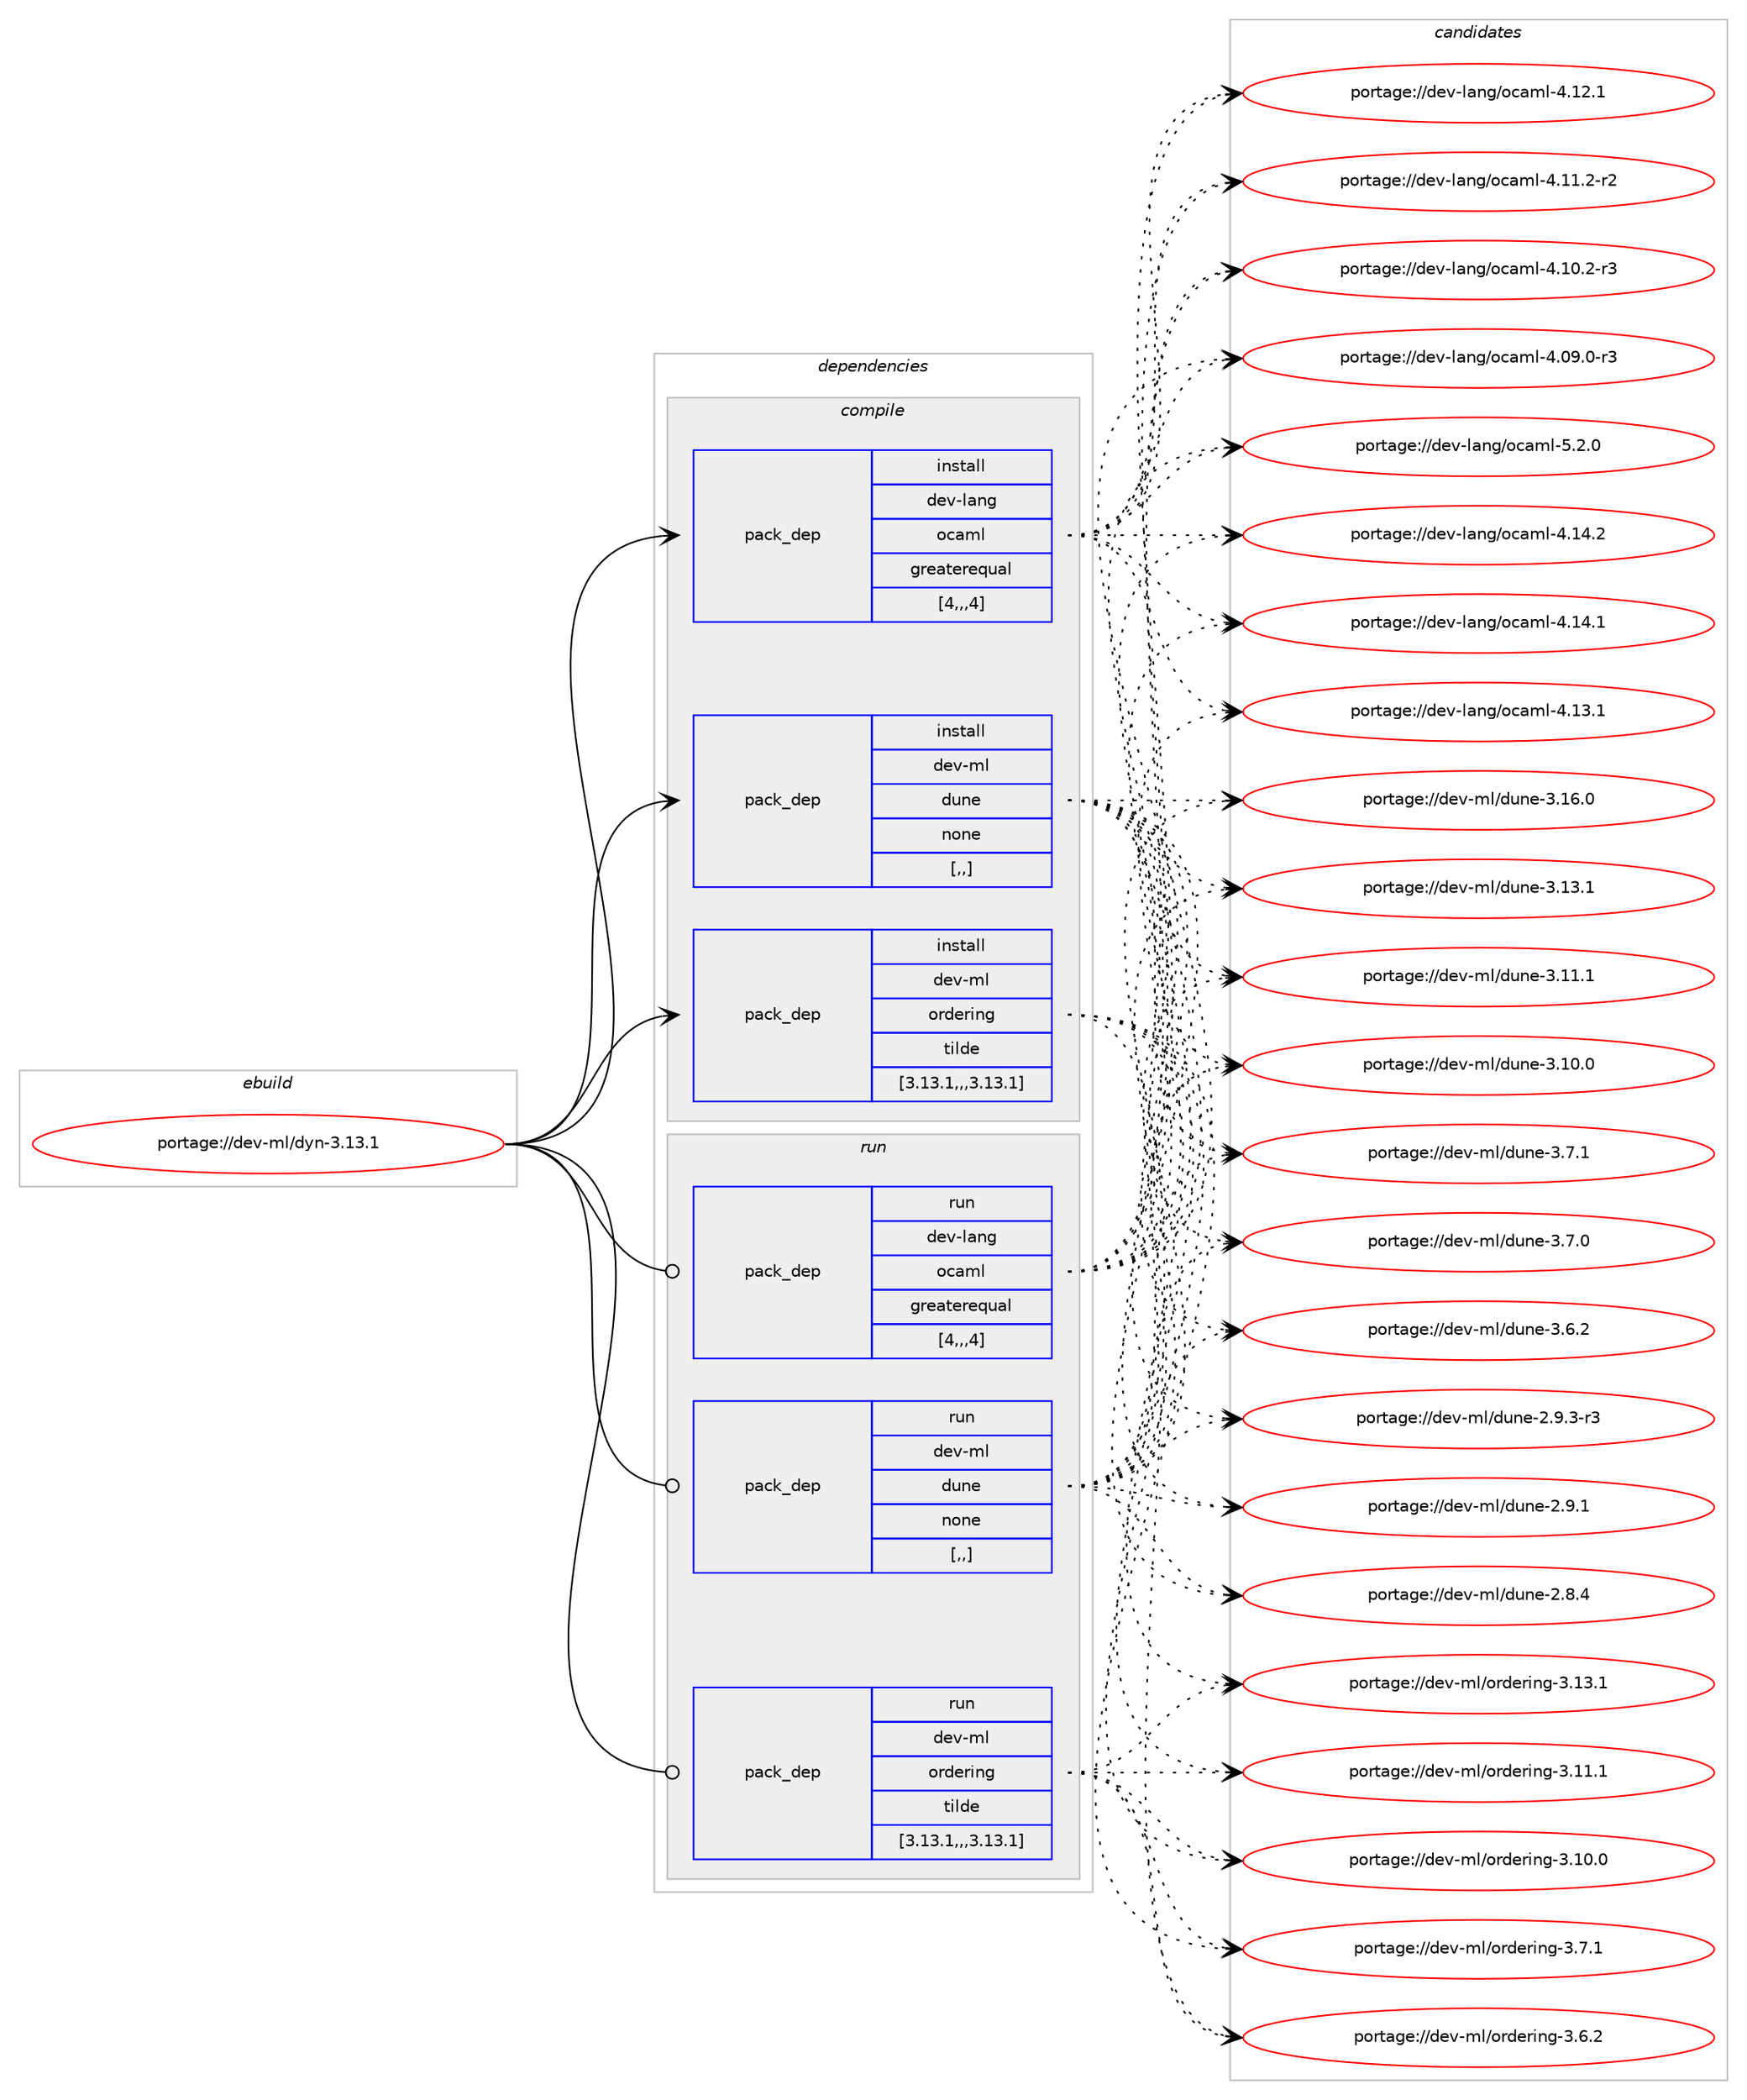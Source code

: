 digraph prolog {

# *************
# Graph options
# *************

newrank=true;
concentrate=true;
compound=true;
graph [rankdir=LR,fontname=Helvetica,fontsize=10,ranksep=1.5];#, ranksep=2.5, nodesep=0.2];
edge  [arrowhead=vee];
node  [fontname=Helvetica,fontsize=10];

# **********
# The ebuild
# **********

subgraph cluster_leftcol {
color=gray;
label=<<i>ebuild</i>>;
id [label="portage://dev-ml/dyn-3.13.1", color=red, width=4, href="../dev-ml/dyn-3.13.1.svg"];
}

# ****************
# The dependencies
# ****************

subgraph cluster_midcol {
color=gray;
label=<<i>dependencies</i>>;
subgraph cluster_compile {
fillcolor="#eeeeee";
style=filled;
label=<<i>compile</i>>;
subgraph pack88811 {
dependency119350 [label=<<TABLE BORDER="0" CELLBORDER="1" CELLSPACING="0" CELLPADDING="4" WIDTH="220"><TR><TD ROWSPAN="6" CELLPADDING="30">pack_dep</TD></TR><TR><TD WIDTH="110">install</TD></TR><TR><TD>dev-lang</TD></TR><TR><TD>ocaml</TD></TR><TR><TD>greaterequal</TD></TR><TR><TD>[4,,,4]</TD></TR></TABLE>>, shape=none, color=blue];
}
id:e -> dependency119350:w [weight=20,style="solid",arrowhead="vee"];
subgraph pack88812 {
dependency119351 [label=<<TABLE BORDER="0" CELLBORDER="1" CELLSPACING="0" CELLPADDING="4" WIDTH="220"><TR><TD ROWSPAN="6" CELLPADDING="30">pack_dep</TD></TR><TR><TD WIDTH="110">install</TD></TR><TR><TD>dev-ml</TD></TR><TR><TD>dune</TD></TR><TR><TD>none</TD></TR><TR><TD>[,,]</TD></TR></TABLE>>, shape=none, color=blue];
}
id:e -> dependency119351:w [weight=20,style="solid",arrowhead="vee"];
subgraph pack88813 {
dependency119352 [label=<<TABLE BORDER="0" CELLBORDER="1" CELLSPACING="0" CELLPADDING="4" WIDTH="220"><TR><TD ROWSPAN="6" CELLPADDING="30">pack_dep</TD></TR><TR><TD WIDTH="110">install</TD></TR><TR><TD>dev-ml</TD></TR><TR><TD>ordering</TD></TR><TR><TD>tilde</TD></TR><TR><TD>[3.13.1,,,3.13.1]</TD></TR></TABLE>>, shape=none, color=blue];
}
id:e -> dependency119352:w [weight=20,style="solid",arrowhead="vee"];
}
subgraph cluster_compileandrun {
fillcolor="#eeeeee";
style=filled;
label=<<i>compile and run</i>>;
}
subgraph cluster_run {
fillcolor="#eeeeee";
style=filled;
label=<<i>run</i>>;
subgraph pack88814 {
dependency119353 [label=<<TABLE BORDER="0" CELLBORDER="1" CELLSPACING="0" CELLPADDING="4" WIDTH="220"><TR><TD ROWSPAN="6" CELLPADDING="30">pack_dep</TD></TR><TR><TD WIDTH="110">run</TD></TR><TR><TD>dev-lang</TD></TR><TR><TD>ocaml</TD></TR><TR><TD>greaterequal</TD></TR><TR><TD>[4,,,4]</TD></TR></TABLE>>, shape=none, color=blue];
}
id:e -> dependency119353:w [weight=20,style="solid",arrowhead="odot"];
subgraph pack88815 {
dependency119354 [label=<<TABLE BORDER="0" CELLBORDER="1" CELLSPACING="0" CELLPADDING="4" WIDTH="220"><TR><TD ROWSPAN="6" CELLPADDING="30">pack_dep</TD></TR><TR><TD WIDTH="110">run</TD></TR><TR><TD>dev-ml</TD></TR><TR><TD>dune</TD></TR><TR><TD>none</TD></TR><TR><TD>[,,]</TD></TR></TABLE>>, shape=none, color=blue];
}
id:e -> dependency119354:w [weight=20,style="solid",arrowhead="odot"];
subgraph pack88816 {
dependency119355 [label=<<TABLE BORDER="0" CELLBORDER="1" CELLSPACING="0" CELLPADDING="4" WIDTH="220"><TR><TD ROWSPAN="6" CELLPADDING="30">pack_dep</TD></TR><TR><TD WIDTH="110">run</TD></TR><TR><TD>dev-ml</TD></TR><TR><TD>ordering</TD></TR><TR><TD>tilde</TD></TR><TR><TD>[3.13.1,,,3.13.1]</TD></TR></TABLE>>, shape=none, color=blue];
}
id:e -> dependency119355:w [weight=20,style="solid",arrowhead="odot"];
}
}

# **************
# The candidates
# **************

subgraph cluster_choices {
rank=same;
color=gray;
label=<<i>candidates</i>>;

subgraph choice88811 {
color=black;
nodesep=1;
choice1001011184510897110103471119997109108455346504648 [label="portage://dev-lang/ocaml-5.2.0", color=red, width=4,href="../dev-lang/ocaml-5.2.0.svg"];
choice100101118451089711010347111999710910845524649524650 [label="portage://dev-lang/ocaml-4.14.2", color=red, width=4,href="../dev-lang/ocaml-4.14.2.svg"];
choice100101118451089711010347111999710910845524649524649 [label="portage://dev-lang/ocaml-4.14.1", color=red, width=4,href="../dev-lang/ocaml-4.14.1.svg"];
choice100101118451089711010347111999710910845524649514649 [label="portage://dev-lang/ocaml-4.13.1", color=red, width=4,href="../dev-lang/ocaml-4.13.1.svg"];
choice100101118451089711010347111999710910845524649504649 [label="portage://dev-lang/ocaml-4.12.1", color=red, width=4,href="../dev-lang/ocaml-4.12.1.svg"];
choice1001011184510897110103471119997109108455246494946504511450 [label="portage://dev-lang/ocaml-4.11.2-r2", color=red, width=4,href="../dev-lang/ocaml-4.11.2-r2.svg"];
choice1001011184510897110103471119997109108455246494846504511451 [label="portage://dev-lang/ocaml-4.10.2-r3", color=red, width=4,href="../dev-lang/ocaml-4.10.2-r3.svg"];
choice1001011184510897110103471119997109108455246485746484511451 [label="portage://dev-lang/ocaml-4.09.0-r3", color=red, width=4,href="../dev-lang/ocaml-4.09.0-r3.svg"];
dependency119350:e -> choice1001011184510897110103471119997109108455346504648:w [style=dotted,weight="100"];
dependency119350:e -> choice100101118451089711010347111999710910845524649524650:w [style=dotted,weight="100"];
dependency119350:e -> choice100101118451089711010347111999710910845524649524649:w [style=dotted,weight="100"];
dependency119350:e -> choice100101118451089711010347111999710910845524649514649:w [style=dotted,weight="100"];
dependency119350:e -> choice100101118451089711010347111999710910845524649504649:w [style=dotted,weight="100"];
dependency119350:e -> choice1001011184510897110103471119997109108455246494946504511450:w [style=dotted,weight="100"];
dependency119350:e -> choice1001011184510897110103471119997109108455246494846504511451:w [style=dotted,weight="100"];
dependency119350:e -> choice1001011184510897110103471119997109108455246485746484511451:w [style=dotted,weight="100"];
}
subgraph choice88812 {
color=black;
nodesep=1;
choice100101118451091084710011711010145514649544648 [label="portage://dev-ml/dune-3.16.0", color=red, width=4,href="../dev-ml/dune-3.16.0.svg"];
choice100101118451091084710011711010145514649514649 [label="portage://dev-ml/dune-3.13.1", color=red, width=4,href="../dev-ml/dune-3.13.1.svg"];
choice100101118451091084710011711010145514649494649 [label="portage://dev-ml/dune-3.11.1", color=red, width=4,href="../dev-ml/dune-3.11.1.svg"];
choice100101118451091084710011711010145514649484648 [label="portage://dev-ml/dune-3.10.0", color=red, width=4,href="../dev-ml/dune-3.10.0.svg"];
choice1001011184510910847100117110101455146554649 [label="portage://dev-ml/dune-3.7.1", color=red, width=4,href="../dev-ml/dune-3.7.1.svg"];
choice1001011184510910847100117110101455146554648 [label="portage://dev-ml/dune-3.7.0", color=red, width=4,href="../dev-ml/dune-3.7.0.svg"];
choice1001011184510910847100117110101455146544650 [label="portage://dev-ml/dune-3.6.2", color=red, width=4,href="../dev-ml/dune-3.6.2.svg"];
choice10010111845109108471001171101014550465746514511451 [label="portage://dev-ml/dune-2.9.3-r3", color=red, width=4,href="../dev-ml/dune-2.9.3-r3.svg"];
choice1001011184510910847100117110101455046574649 [label="portage://dev-ml/dune-2.9.1", color=red, width=4,href="../dev-ml/dune-2.9.1.svg"];
choice1001011184510910847100117110101455046564652 [label="portage://dev-ml/dune-2.8.4", color=red, width=4,href="../dev-ml/dune-2.8.4.svg"];
dependency119351:e -> choice100101118451091084710011711010145514649544648:w [style=dotted,weight="100"];
dependency119351:e -> choice100101118451091084710011711010145514649514649:w [style=dotted,weight="100"];
dependency119351:e -> choice100101118451091084710011711010145514649494649:w [style=dotted,weight="100"];
dependency119351:e -> choice100101118451091084710011711010145514649484648:w [style=dotted,weight="100"];
dependency119351:e -> choice1001011184510910847100117110101455146554649:w [style=dotted,weight="100"];
dependency119351:e -> choice1001011184510910847100117110101455146554648:w [style=dotted,weight="100"];
dependency119351:e -> choice1001011184510910847100117110101455146544650:w [style=dotted,weight="100"];
dependency119351:e -> choice10010111845109108471001171101014550465746514511451:w [style=dotted,weight="100"];
dependency119351:e -> choice1001011184510910847100117110101455046574649:w [style=dotted,weight="100"];
dependency119351:e -> choice1001011184510910847100117110101455046564652:w [style=dotted,weight="100"];
}
subgraph choice88813 {
color=black;
nodesep=1;
choice100101118451091084711111410010111410511010345514649514649 [label="portage://dev-ml/ordering-3.13.1", color=red, width=4,href="../dev-ml/ordering-3.13.1.svg"];
choice100101118451091084711111410010111410511010345514649494649 [label="portage://dev-ml/ordering-3.11.1", color=red, width=4,href="../dev-ml/ordering-3.11.1.svg"];
choice100101118451091084711111410010111410511010345514649484648 [label="portage://dev-ml/ordering-3.10.0", color=red, width=4,href="../dev-ml/ordering-3.10.0.svg"];
choice1001011184510910847111114100101114105110103455146554649 [label="portage://dev-ml/ordering-3.7.1", color=red, width=4,href="../dev-ml/ordering-3.7.1.svg"];
choice1001011184510910847111114100101114105110103455146544650 [label="portage://dev-ml/ordering-3.6.2", color=red, width=4,href="../dev-ml/ordering-3.6.2.svg"];
dependency119352:e -> choice100101118451091084711111410010111410511010345514649514649:w [style=dotted,weight="100"];
dependency119352:e -> choice100101118451091084711111410010111410511010345514649494649:w [style=dotted,weight="100"];
dependency119352:e -> choice100101118451091084711111410010111410511010345514649484648:w [style=dotted,weight="100"];
dependency119352:e -> choice1001011184510910847111114100101114105110103455146554649:w [style=dotted,weight="100"];
dependency119352:e -> choice1001011184510910847111114100101114105110103455146544650:w [style=dotted,weight="100"];
}
subgraph choice88814 {
color=black;
nodesep=1;
choice1001011184510897110103471119997109108455346504648 [label="portage://dev-lang/ocaml-5.2.0", color=red, width=4,href="../dev-lang/ocaml-5.2.0.svg"];
choice100101118451089711010347111999710910845524649524650 [label="portage://dev-lang/ocaml-4.14.2", color=red, width=4,href="../dev-lang/ocaml-4.14.2.svg"];
choice100101118451089711010347111999710910845524649524649 [label="portage://dev-lang/ocaml-4.14.1", color=red, width=4,href="../dev-lang/ocaml-4.14.1.svg"];
choice100101118451089711010347111999710910845524649514649 [label="portage://dev-lang/ocaml-4.13.1", color=red, width=4,href="../dev-lang/ocaml-4.13.1.svg"];
choice100101118451089711010347111999710910845524649504649 [label="portage://dev-lang/ocaml-4.12.1", color=red, width=4,href="../dev-lang/ocaml-4.12.1.svg"];
choice1001011184510897110103471119997109108455246494946504511450 [label="portage://dev-lang/ocaml-4.11.2-r2", color=red, width=4,href="../dev-lang/ocaml-4.11.2-r2.svg"];
choice1001011184510897110103471119997109108455246494846504511451 [label="portage://dev-lang/ocaml-4.10.2-r3", color=red, width=4,href="../dev-lang/ocaml-4.10.2-r3.svg"];
choice1001011184510897110103471119997109108455246485746484511451 [label="portage://dev-lang/ocaml-4.09.0-r3", color=red, width=4,href="../dev-lang/ocaml-4.09.0-r3.svg"];
dependency119353:e -> choice1001011184510897110103471119997109108455346504648:w [style=dotted,weight="100"];
dependency119353:e -> choice100101118451089711010347111999710910845524649524650:w [style=dotted,weight="100"];
dependency119353:e -> choice100101118451089711010347111999710910845524649524649:w [style=dotted,weight="100"];
dependency119353:e -> choice100101118451089711010347111999710910845524649514649:w [style=dotted,weight="100"];
dependency119353:e -> choice100101118451089711010347111999710910845524649504649:w [style=dotted,weight="100"];
dependency119353:e -> choice1001011184510897110103471119997109108455246494946504511450:w [style=dotted,weight="100"];
dependency119353:e -> choice1001011184510897110103471119997109108455246494846504511451:w [style=dotted,weight="100"];
dependency119353:e -> choice1001011184510897110103471119997109108455246485746484511451:w [style=dotted,weight="100"];
}
subgraph choice88815 {
color=black;
nodesep=1;
choice100101118451091084710011711010145514649544648 [label="portage://dev-ml/dune-3.16.0", color=red, width=4,href="../dev-ml/dune-3.16.0.svg"];
choice100101118451091084710011711010145514649514649 [label="portage://dev-ml/dune-3.13.1", color=red, width=4,href="../dev-ml/dune-3.13.1.svg"];
choice100101118451091084710011711010145514649494649 [label="portage://dev-ml/dune-3.11.1", color=red, width=4,href="../dev-ml/dune-3.11.1.svg"];
choice100101118451091084710011711010145514649484648 [label="portage://dev-ml/dune-3.10.0", color=red, width=4,href="../dev-ml/dune-3.10.0.svg"];
choice1001011184510910847100117110101455146554649 [label="portage://dev-ml/dune-3.7.1", color=red, width=4,href="../dev-ml/dune-3.7.1.svg"];
choice1001011184510910847100117110101455146554648 [label="portage://dev-ml/dune-3.7.0", color=red, width=4,href="../dev-ml/dune-3.7.0.svg"];
choice1001011184510910847100117110101455146544650 [label="portage://dev-ml/dune-3.6.2", color=red, width=4,href="../dev-ml/dune-3.6.2.svg"];
choice10010111845109108471001171101014550465746514511451 [label="portage://dev-ml/dune-2.9.3-r3", color=red, width=4,href="../dev-ml/dune-2.9.3-r3.svg"];
choice1001011184510910847100117110101455046574649 [label="portage://dev-ml/dune-2.9.1", color=red, width=4,href="../dev-ml/dune-2.9.1.svg"];
choice1001011184510910847100117110101455046564652 [label="portage://dev-ml/dune-2.8.4", color=red, width=4,href="../dev-ml/dune-2.8.4.svg"];
dependency119354:e -> choice100101118451091084710011711010145514649544648:w [style=dotted,weight="100"];
dependency119354:e -> choice100101118451091084710011711010145514649514649:w [style=dotted,weight="100"];
dependency119354:e -> choice100101118451091084710011711010145514649494649:w [style=dotted,weight="100"];
dependency119354:e -> choice100101118451091084710011711010145514649484648:w [style=dotted,weight="100"];
dependency119354:e -> choice1001011184510910847100117110101455146554649:w [style=dotted,weight="100"];
dependency119354:e -> choice1001011184510910847100117110101455146554648:w [style=dotted,weight="100"];
dependency119354:e -> choice1001011184510910847100117110101455146544650:w [style=dotted,weight="100"];
dependency119354:e -> choice10010111845109108471001171101014550465746514511451:w [style=dotted,weight="100"];
dependency119354:e -> choice1001011184510910847100117110101455046574649:w [style=dotted,weight="100"];
dependency119354:e -> choice1001011184510910847100117110101455046564652:w [style=dotted,weight="100"];
}
subgraph choice88816 {
color=black;
nodesep=1;
choice100101118451091084711111410010111410511010345514649514649 [label="portage://dev-ml/ordering-3.13.1", color=red, width=4,href="../dev-ml/ordering-3.13.1.svg"];
choice100101118451091084711111410010111410511010345514649494649 [label="portage://dev-ml/ordering-3.11.1", color=red, width=4,href="../dev-ml/ordering-3.11.1.svg"];
choice100101118451091084711111410010111410511010345514649484648 [label="portage://dev-ml/ordering-3.10.0", color=red, width=4,href="../dev-ml/ordering-3.10.0.svg"];
choice1001011184510910847111114100101114105110103455146554649 [label="portage://dev-ml/ordering-3.7.1", color=red, width=4,href="../dev-ml/ordering-3.7.1.svg"];
choice1001011184510910847111114100101114105110103455146544650 [label="portage://dev-ml/ordering-3.6.2", color=red, width=4,href="../dev-ml/ordering-3.6.2.svg"];
dependency119355:e -> choice100101118451091084711111410010111410511010345514649514649:w [style=dotted,weight="100"];
dependency119355:e -> choice100101118451091084711111410010111410511010345514649494649:w [style=dotted,weight="100"];
dependency119355:e -> choice100101118451091084711111410010111410511010345514649484648:w [style=dotted,weight="100"];
dependency119355:e -> choice1001011184510910847111114100101114105110103455146554649:w [style=dotted,weight="100"];
dependency119355:e -> choice1001011184510910847111114100101114105110103455146544650:w [style=dotted,weight="100"];
}
}

}
